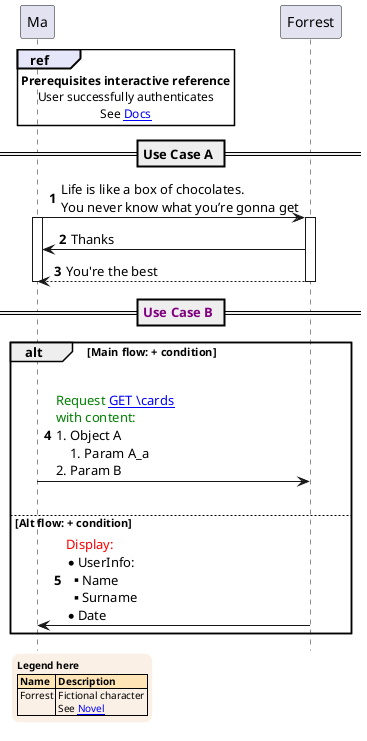@startuml slide_table
skinparam Legend {
    BackgroundColor Linen
    FontColor black
    BorderThickness 0
    FontSize 10
}
autonumber
hide footbox

ref#Lavender over Ma
    **Prerequisites interactive reference**
    User successfully authenticates
    See [[https://plantuml.com/news Docs]]
end ref

== Use Case A ==
Ma -> Forrest: Life is like a box of chocolates.\nYou never know what you’re gonna get
activate Ma
activate Forrest
    Forrest -> Ma: Thanks
    return You're the best
    'Forrest auto-deactivates due to "return".
    'Return works for operation before Forrest's activation
deactivate Ma
== <font color=Purple>Use Case B ==
alt Main flow: + condition
  |||
  Ma -> Forrest: <font color=green>Request [[https://plantuml.com/news GET \cards]] \n<font color=green>with content: \n#Object A \n##Param A_a \n#Param B
  |||
else Alt flow: + condition
    Forrest -> Ma: <font color=red>Display: \n*UserInfo: \n**Name \n**Surname \n*Date
end

legend left
    ' possible parameters: left | right | top | bottom | center
    **Legend here** 
    <#Moccasin>|= Name |= Description |
    | Forrest | Fictional character \n See [[https://plantuml.com/news Novel]]|
endlegend

@enduml
